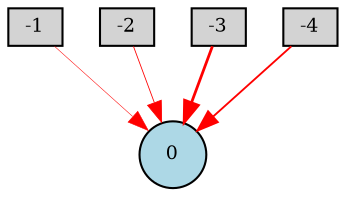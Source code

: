 digraph {
	node [fontsize=9 height=0.2 shape=circle width=0.2]
	-1 [fillcolor=lightgray shape=box style=filled]
	-2 [fillcolor=lightgray shape=box style=filled]
	-3 [fillcolor=lightgray shape=box style=filled]
	-4 [fillcolor=lightgray shape=box style=filled]
	0 [fillcolor=lightblue style=filled]
	-2 -> 0 [color=red penwidth=0.4053553908943184 style=solid]
	-1 -> 0 [color=red penwidth=0.25140828942138893 style=solid]
	-3 -> 0 [color=red penwidth=1.3327028154039948 style=solid]
	-4 -> 0 [color=red penwidth=0.8937419306487708 style=solid]
}
